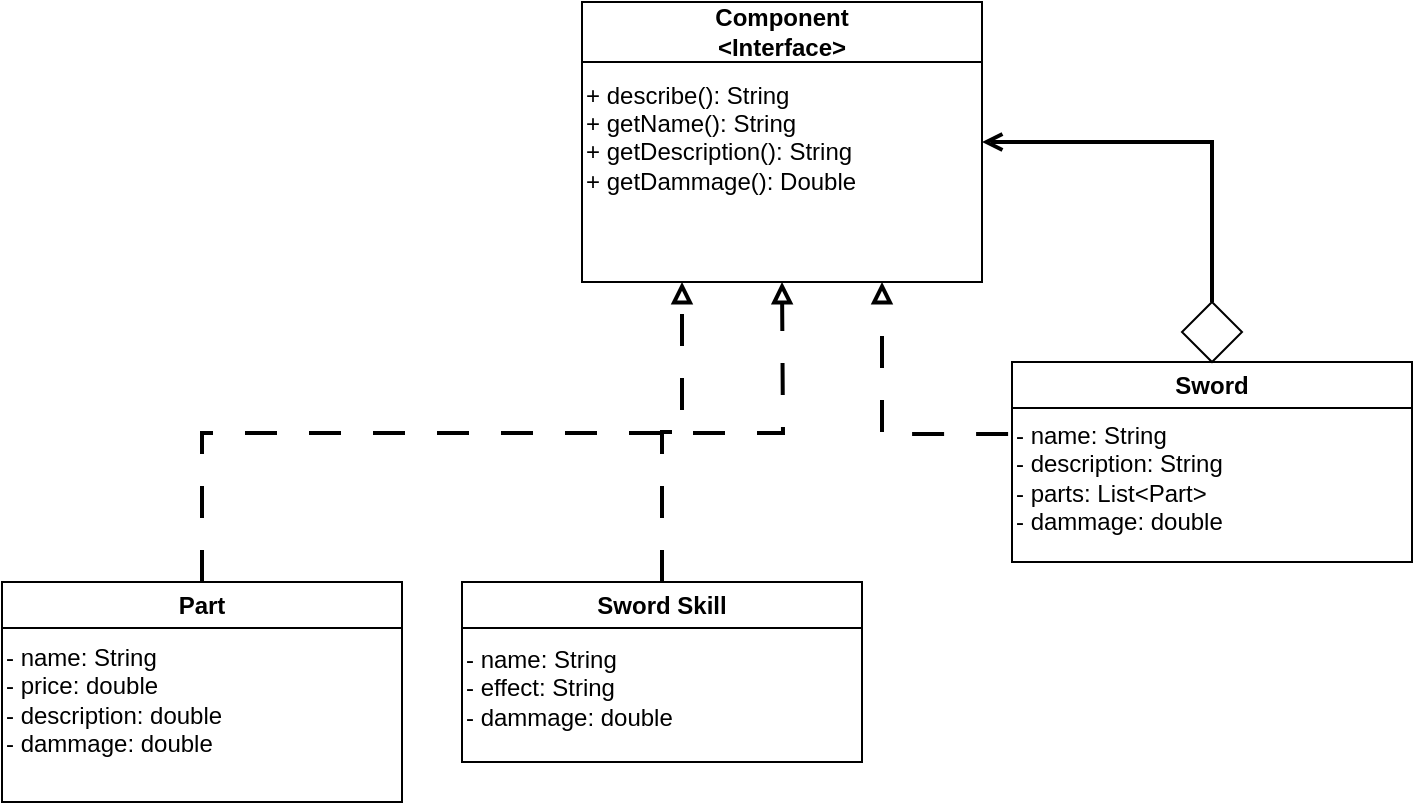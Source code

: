 <mxfile version="24.5.5" type="device">
  <diagram name="Page-1" id="2Mn4pPXClUiaiotB8hKc">
    <mxGraphModel dx="1434" dy="762" grid="1" gridSize="10" guides="1" tooltips="1" connect="1" arrows="1" fold="1" page="1" pageScale="1" pageWidth="850" pageHeight="1100" math="0" shadow="0">
      <root>
        <mxCell id="0" />
        <mxCell id="1" parent="0" />
        <mxCell id="lP2Q4YVuOcOEGZjelmpK-1" value="&lt;div&gt;Component&lt;/div&gt;&lt;div&gt;&amp;lt;Interface&amp;gt;&lt;br&gt;&lt;/div&gt;" style="swimlane;whiteSpace=wrap;html=1;startSize=30;" vertex="1" parent="1">
          <mxGeometry x="363" y="80" width="200" height="140" as="geometry" />
        </mxCell>
        <mxCell id="lP2Q4YVuOcOEGZjelmpK-2" value="&lt;div align=&quot;left&quot;&gt;+ describe(): String&lt;br&gt;+ getName(): String&lt;br&gt;+ getDescription(): String&lt;br&gt;+ getDammage(): Double&lt;br&gt;&lt;br&gt;&lt;/div&gt;" style="text;html=1;align=left;verticalAlign=middle;resizable=0;points=[];autosize=1;strokeColor=none;fillColor=none;" vertex="1" parent="lP2Q4YVuOcOEGZjelmpK-1">
          <mxGeometry y="30" width="160" height="90" as="geometry" />
        </mxCell>
        <mxCell id="lP2Q4YVuOcOEGZjelmpK-3" style="edgeStyle=orthogonalEdgeStyle;rounded=0;orthogonalLoop=1;jettySize=auto;html=1;dashed=1;dashPattern=8 8;strokeWidth=2;endArrow=block;endFill=0;entryX=0.75;entryY=1;entryDx=0;entryDy=0;exitX=-0.015;exitY=0.186;exitDx=0;exitDy=0;exitPerimeter=0;" edge="1" parent="1" source="lP2Q4YVuOcOEGZjelmpK-5" target="lP2Q4YVuOcOEGZjelmpK-1">
          <mxGeometry relative="1" as="geometry">
            <mxPoint x="463" y="220" as="targetPoint" />
            <mxPoint x="573" y="300" as="sourcePoint" />
          </mxGeometry>
        </mxCell>
        <mxCell id="lP2Q4YVuOcOEGZjelmpK-4" value="Sword" style="swimlane;whiteSpace=wrap;html=1;" vertex="1" parent="1">
          <mxGeometry x="578" y="260" width="200" height="100" as="geometry" />
        </mxCell>
        <mxCell id="lP2Q4YVuOcOEGZjelmpK-5" value="&lt;div align=&quot;left&quot;&gt;- name: String&lt;br&gt;- description: String&lt;/div&gt;&lt;div align=&quot;left&quot;&gt;- parts: List&amp;lt;Part&amp;gt;&lt;br&gt;- dammage: double&lt;br&gt;&lt;/div&gt;" style="text;html=1;align=left;verticalAlign=middle;resizable=0;points=[];autosize=1;strokeColor=none;fillColor=none;" vertex="1" parent="lP2Q4YVuOcOEGZjelmpK-4">
          <mxGeometry y="23" width="130" height="70" as="geometry" />
        </mxCell>
        <mxCell id="lP2Q4YVuOcOEGZjelmpK-6" style="edgeStyle=orthogonalEdgeStyle;rounded=0;orthogonalLoop=1;jettySize=auto;html=1;entryX=1;entryY=0.5;entryDx=0;entryDy=0;exitX=0.5;exitY=0;exitDx=0;exitDy=0;endArrow=open;endFill=0;strokeWidth=2;" edge="1" parent="1" source="lP2Q4YVuOcOEGZjelmpK-7" target="lP2Q4YVuOcOEGZjelmpK-1">
          <mxGeometry relative="1" as="geometry" />
        </mxCell>
        <mxCell id="lP2Q4YVuOcOEGZjelmpK-7" value="" style="rhombus;whiteSpace=wrap;html=1;" vertex="1" parent="1">
          <mxGeometry x="663" y="230" width="30" height="30" as="geometry" />
        </mxCell>
        <mxCell id="lP2Q4YVuOcOEGZjelmpK-8" style="edgeStyle=orthogonalEdgeStyle;rounded=0;orthogonalLoop=1;jettySize=auto;html=1;exitX=0.5;exitY=0;exitDx=0;exitDy=0;dashed=1;dashPattern=8 8;strokeWidth=2;endArrow=block;endFill=0;" edge="1" parent="1" source="lP2Q4YVuOcOEGZjelmpK-9">
          <mxGeometry relative="1" as="geometry">
            <mxPoint x="463" y="220" as="targetPoint" />
          </mxGeometry>
        </mxCell>
        <mxCell id="lP2Q4YVuOcOEGZjelmpK-9" value="Part" style="swimlane;whiteSpace=wrap;html=1;" vertex="1" parent="1">
          <mxGeometry x="73" y="370" width="200" height="110" as="geometry" />
        </mxCell>
        <mxCell id="lP2Q4YVuOcOEGZjelmpK-10" value="- name: String&lt;br&gt;- price: double&lt;br&gt;- description: double&lt;br&gt;- dammage: double" style="text;html=1;align=left;verticalAlign=middle;resizable=0;points=[];autosize=1;strokeColor=none;fillColor=none;" vertex="1" parent="lP2Q4YVuOcOEGZjelmpK-9">
          <mxGeometry y="24" width="130" height="70" as="geometry" />
        </mxCell>
        <mxCell id="lP2Q4YVuOcOEGZjelmpK-11" value="Sword Skill" style="swimlane;whiteSpace=wrap;html=1;" vertex="1" parent="1">
          <mxGeometry x="303" y="370" width="200" height="90" as="geometry" />
        </mxCell>
        <mxCell id="lP2Q4YVuOcOEGZjelmpK-12" value="- name: String&lt;br&gt;- effect: String&lt;br&gt;- dammage: double" style="text;html=1;align=left;verticalAlign=middle;resizable=0;points=[];autosize=1;strokeColor=none;fillColor=none;" vertex="1" parent="lP2Q4YVuOcOEGZjelmpK-11">
          <mxGeometry y="23" width="130" height="60" as="geometry" />
        </mxCell>
        <mxCell id="lP2Q4YVuOcOEGZjelmpK-13" value="" style="edgeStyle=orthogonalEdgeStyle;rounded=0;orthogonalLoop=1;jettySize=auto;html=1;dashed=1;dashPattern=8 8;strokeWidth=2;endArrow=block;endFill=0;entryX=0.25;entryY=1;entryDx=0;entryDy=0;" edge="1" parent="1" source="lP2Q4YVuOcOEGZjelmpK-11" target="lP2Q4YVuOcOEGZjelmpK-1">
          <mxGeometry relative="1" as="geometry">
            <mxPoint x="460" y="220" as="targetPoint" />
            <mxPoint x="403" y="370" as="sourcePoint" />
          </mxGeometry>
        </mxCell>
      </root>
    </mxGraphModel>
  </diagram>
</mxfile>

